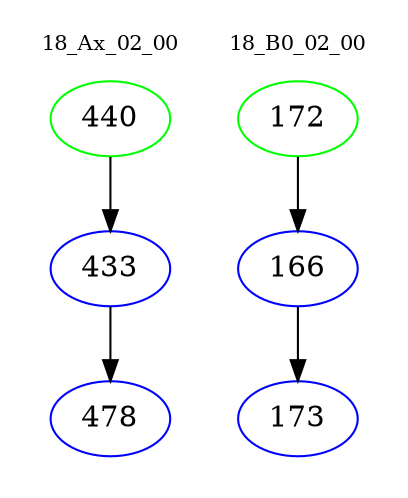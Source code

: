 digraph{
subgraph cluster_0 {
color = white
label = "18_Ax_02_00";
fontsize=10;
T0_440 [label="440", color="green"]
T0_440 -> T0_433 [color="black"]
T0_433 [label="433", color="blue"]
T0_433 -> T0_478 [color="black"]
T0_478 [label="478", color="blue"]
}
subgraph cluster_1 {
color = white
label = "18_B0_02_00";
fontsize=10;
T1_172 [label="172", color="green"]
T1_172 -> T1_166 [color="black"]
T1_166 [label="166", color="blue"]
T1_166 -> T1_173 [color="black"]
T1_173 [label="173", color="blue"]
}
}

